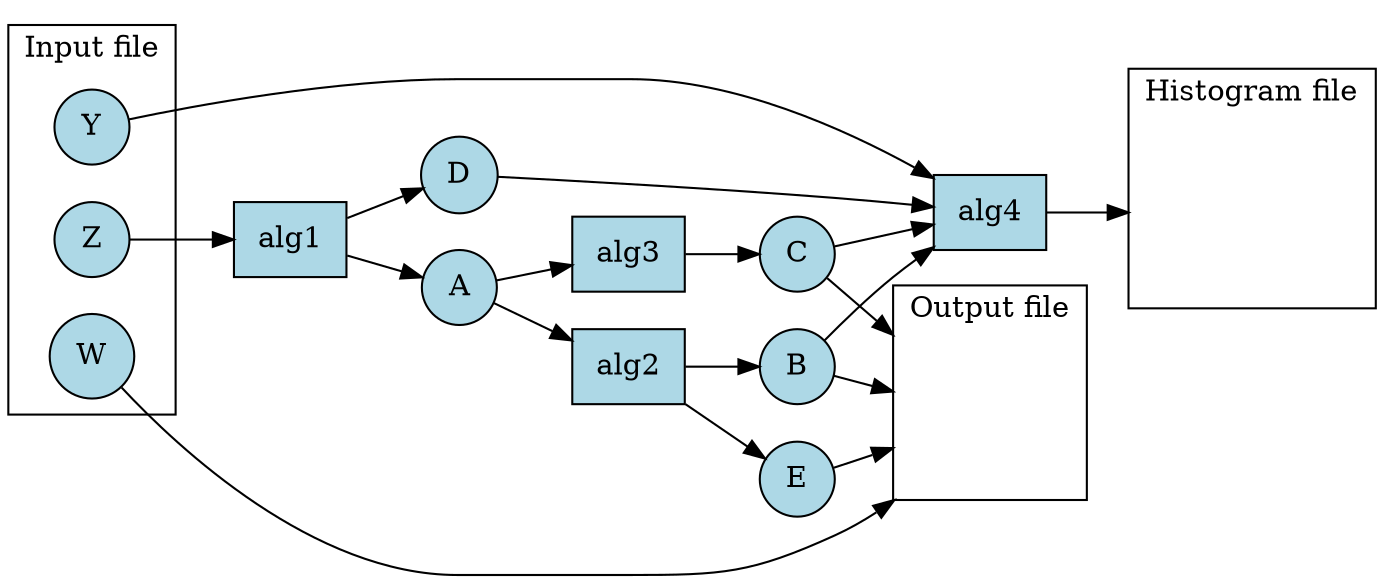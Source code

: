 digraph f
{
   rankdir=LR;
   compound=true;
   node [fontsize=14];
   node [shape=box, style=filled, fillcolor=lightblue];
   alg1; alg2; alg3; alg4;

   node [shape=circle, style=filled, fillcolor=lightblue];
   subgraph cluster_input { label="Input file"; W; Y; Z; }
   A; B; C; D; E; W; Z;

   Z -> alg1;
   alg1 -> D;
   alg1 -> A;
   D -> alg4;
   A -> alg2;
   A -> alg3;
   alg2 -> E;
   alg2 -> B;
   alg3 -> C;
   C -> alg4;
   B -> alg4;
   Y -> alg4;

   subgraph cluster_output { label="Output file"; invis [style=invisible, group=a]; }
   W -> invis [lhead=cluster_output]
   B -> invis [lhead=cluster_output]
   C -> invis [lhead=cluster_output]
   E -> invis [lhead=cluster_output]
   
   subgraph cluster_hist { label="Histogram file"; invis2 [style=invisible, group=a]; }
   alg4 -> invis2 [lhead=cluster_hist]
}

